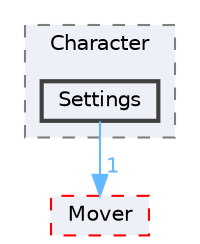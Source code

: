 digraph "Settings"
{
 // INTERACTIVE_SVG=YES
 // LATEX_PDF_SIZE
  bgcolor="transparent";
  edge [fontname=Helvetica,fontsize=10,labelfontname=Helvetica,labelfontsize=10];
  node [fontname=Helvetica,fontsize=10,shape=box,height=0.2,width=0.4];
  compound=true
  subgraph clusterdir_eee5cb86a32c20084c32ac9f2b3fcae5 {
    graph [ bgcolor="#edf0f7", pencolor="grey50", label="Character", fontname=Helvetica,fontsize=10 style="filled,dashed", URL="dir_eee5cb86a32c20084c32ac9f2b3fcae5.html",tooltip=""]
  dir_20fea91137d50ef8cfe9e78da3aca04c [label="Settings", fillcolor="#edf0f7", color="grey25", style="filled,bold", URL="dir_20fea91137d50ef8cfe9e78da3aca04c.html",tooltip=""];
  }
  dir_ad2d72e98c0642feb58c16d069d62bdf [label="Mover", fillcolor="#edf0f7", color="red", style="filled,dashed", URL="dir_ad2d72e98c0642feb58c16d069d62bdf.html",tooltip=""];
  dir_20fea91137d50ef8cfe9e78da3aca04c->dir_ad2d72e98c0642feb58c16d069d62bdf [headlabel="1", labeldistance=1.5 headhref="dir_001023_000669.html" href="dir_001023_000669.html" color="steelblue1" fontcolor="steelblue1"];
}
